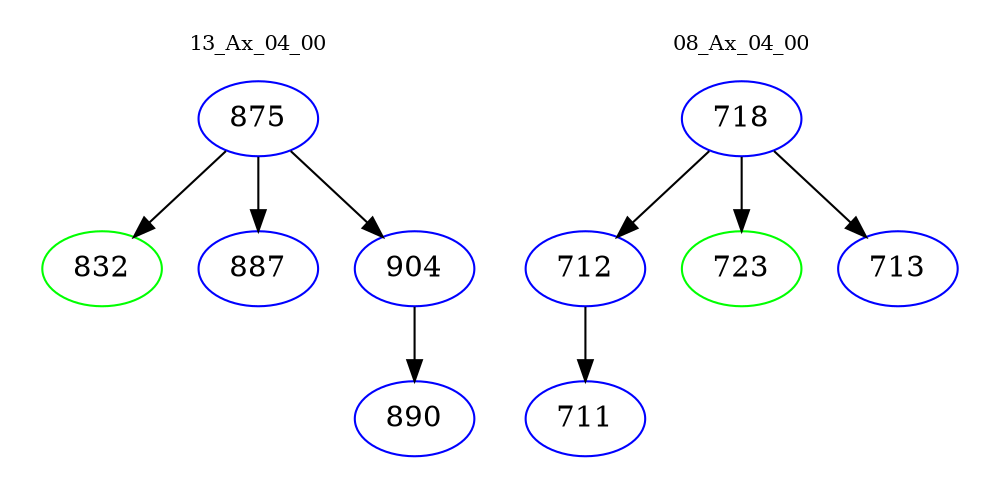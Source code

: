 digraph{
subgraph cluster_0 {
color = white
label = "13_Ax_04_00";
fontsize=10;
T0_875 [label="875", color="blue"]
T0_875 -> T0_832 [color="black"]
T0_832 [label="832", color="green"]
T0_875 -> T0_887 [color="black"]
T0_887 [label="887", color="blue"]
T0_875 -> T0_904 [color="black"]
T0_904 [label="904", color="blue"]
T0_904 -> T0_890 [color="black"]
T0_890 [label="890", color="blue"]
}
subgraph cluster_1 {
color = white
label = "08_Ax_04_00";
fontsize=10;
T1_718 [label="718", color="blue"]
T1_718 -> T1_712 [color="black"]
T1_712 [label="712", color="blue"]
T1_712 -> T1_711 [color="black"]
T1_711 [label="711", color="blue"]
T1_718 -> T1_723 [color="black"]
T1_723 [label="723", color="green"]
T1_718 -> T1_713 [color="black"]
T1_713 [label="713", color="blue"]
}
}
